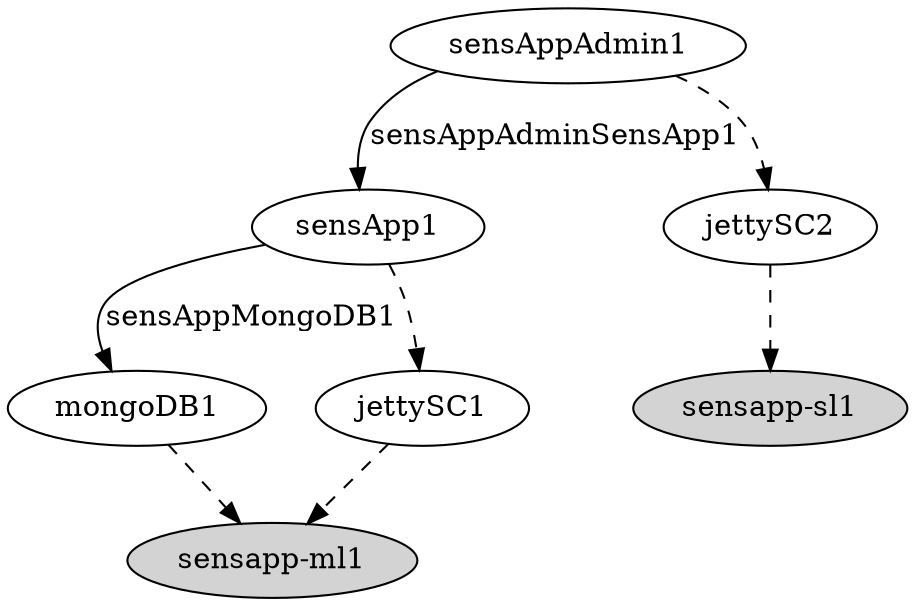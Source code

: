 digraph Deployment {
	node_0 [label="sensApp1"];
	node_1 [label="mongoDB1"];
	node_2 [label="jettySC2"];
	node_3 [label="jettySC1"];
	node_4 [label="sensAppAdmin1"];
	node_5 [label="sensapp-sl1", style="filled"];
	node_6 [label="sensapp-ml1", style="filled"];
	node_4 -> node_0 [label="sensAppAdminSensApp1" ];
	node_0 -> node_1 [label="sensAppMongoDB1" ];
	node_0 -> node_3 [style="dashed" ];
	node_3 -> node_6 [style="dashed" ];
	node_1 -> node_6 [style="dashed" ];
	node_4 -> node_2 [style="dashed" ];
	node_2 -> node_5 [style="dashed" ];
}
